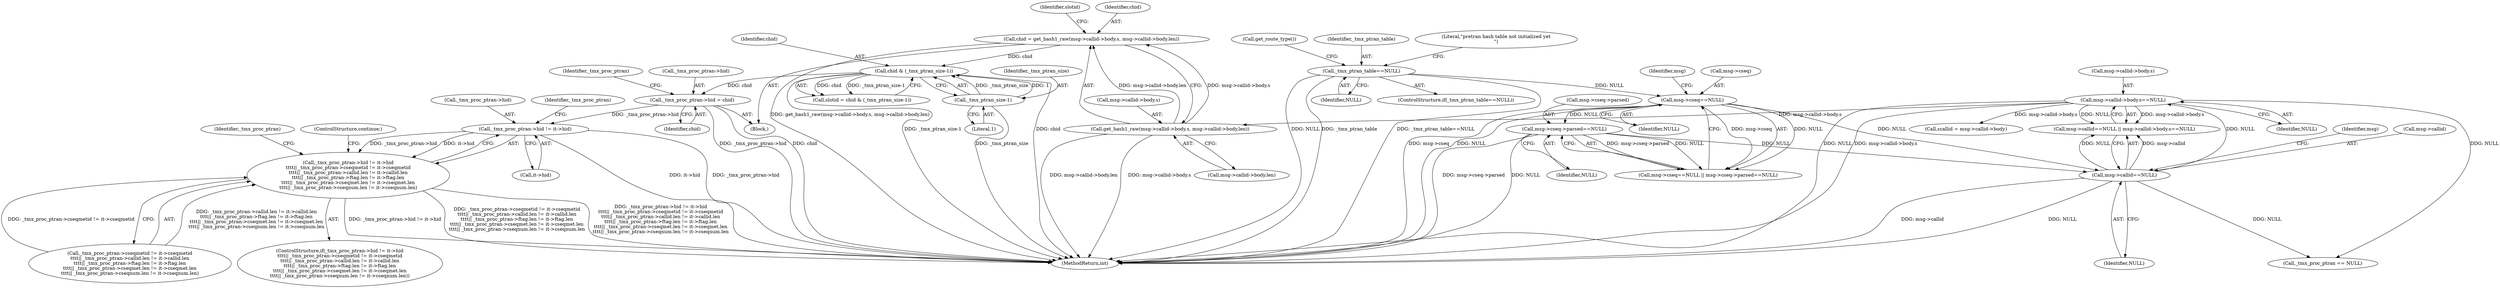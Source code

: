 digraph "0_kamailio_e1d8008a09d9390ebaf698abe8909e10dfec4097@pointer" {
"1000785" [label="(Call,_tmx_proc_ptran->hid != it->hid)"];
"1000465" [label="(Call,_tmx_proc_ptran->hid = chid)"];
"1000327" [label="(Call,chid & (_tmx_ptran_size-1))"];
"1000308" [label="(Call,chid = get_hash1_raw(msg->callid->body.s, msg->callid->body.len))"];
"1000310" [label="(Call,get_hash1_raw(msg->callid->body.s, msg->callid->body.len))"];
"1000249" [label="(Call,msg->callid->body.s==NULL)"];
"1000244" [label="(Call,msg->callid==NULL)"];
"1000172" [label="(Call,msg->cseq==NULL)"];
"1000118" [label="(Call,_tmx_ptran_table==NULL)"];
"1000177" [label="(Call,msg->cseq->parsed==NULL)"];
"1000329" [label="(Call,_tmx_ptran_size-1)"];
"1000784" [label="(Call,_tmx_proc_ptran->hid != it->hid\n\t\t\t\t|| _tmx_proc_ptran->cseqmetid != it->cseqmetid\n\t\t\t\t|| _tmx_proc_ptran->callid.len != it->callid.len\n\t\t\t\t|| _tmx_proc_ptran->ftag.len != it->ftag.len\n\t\t\t\t|| _tmx_proc_ptran->cseqmet.len != it->cseqmet.len\n\t\t\t\t|| _tmx_proc_ptran->cseqnum.len != it->cseqnum.len)"];
"1000118" [label="(Call,_tmx_ptran_table==NULL)"];
"1000328" [label="(Identifier,chid)"];
"1000178" [label="(Call,msg->cseq->parsed)"];
"1000271" [label="(Call,scallid = msg->callid->body)"];
"1000119" [label="(Identifier,_tmx_ptran_table)"];
"1000311" [label="(Call,msg->callid->body.s)"];
"1000783" [label="(ControlStructure,if(_tmx_proc_ptran->hid != it->hid\n\t\t\t\t|| _tmx_proc_ptran->cseqmetid != it->cseqmetid\n\t\t\t\t|| _tmx_proc_ptran->callid.len != it->callid.len\n\t\t\t\t|| _tmx_proc_ptran->ftag.len != it->ftag.len\n\t\t\t\t|| _tmx_proc_ptran->cseqmet.len != it->cseqmet.len\n\t\t\t\t|| _tmx_proc_ptran->cseqnum.len != it->cseqnum.len))"];
"1000469" [label="(Identifier,chid)"];
"1000249" [label="(Call,msg->callid->body.s==NULL)"];
"1000120" [label="(Identifier,NULL)"];
"1000117" [label="(ControlStructure,if(_tmx_ptran_table==NULL))"];
"1000331" [label="(Literal,1)"];
"1000318" [label="(Call,msg->callid->body.len)"];
"1000123" [label="(Literal,\"pretran hash table not initialized yet\n\")"];
"1000330" [label="(Identifier,_tmx_ptran_size)"];
"1000786" [label="(Call,_tmx_proc_ptran->hid)"];
"1001050" [label="(MethodReturn,int)"];
"1000329" [label="(Call,_tmx_ptran_size-1)"];
"1000326" [label="(Identifier,slotid)"];
"1000310" [label="(Call,get_hash1_raw(msg->callid->body.s, msg->callid->body.len))"];
"1000248" [label="(Identifier,NULL)"];
"1000253" [label="(Identifier,msg)"];
"1000309" [label="(Identifier,chid)"];
"1000465" [label="(Call,_tmx_proc_ptran->hid = chid)"];
"1000792" [label="(Call,_tmx_proc_ptran->cseqmetid != it->cseqmetid\n\t\t\t\t|| _tmx_proc_ptran->callid.len != it->callid.len\n\t\t\t\t|| _tmx_proc_ptran->ftag.len != it->ftag.len\n\t\t\t\t|| _tmx_proc_ptran->cseqmet.len != it->cseqmet.len\n\t\t\t\t|| _tmx_proc_ptran->cseqnum.len != it->cseqnum.len)"];
"1000245" [label="(Call,msg->callid)"];
"1000785" [label="(Call,_tmx_proc_ptran->hid != it->hid)"];
"1000243" [label="(Call,msg->callid==NULL || msg->callid->body.s==NULL)"];
"1000789" [label="(Call,it->hid)"];
"1000244" [label="(Call,msg->callid==NULL)"];
"1000853" [label="(Identifier,_tmx_proc_ptran)"];
"1000784" [label="(Call,_tmx_proc_ptran->hid != it->hid\n\t\t\t\t|| _tmx_proc_ptran->cseqmetid != it->cseqmetid\n\t\t\t\t|| _tmx_proc_ptran->callid.len != it->callid.len\n\t\t\t\t|| _tmx_proc_ptran->ftag.len != it->ftag.len\n\t\t\t\t|| _tmx_proc_ptran->cseqmet.len != it->cseqmet.len\n\t\t\t\t|| _tmx_proc_ptran->cseqnum.len != it->cseqnum.len)"];
"1000466" [label="(Call,_tmx_proc_ptran->hid)"];
"1000104" [label="(Block,)"];
"1000177" [label="(Call,msg->cseq->parsed==NULL)"];
"1000327" [label="(Call,chid & (_tmx_ptran_size-1))"];
"1000325" [label="(Call,slotid = chid & (_tmx_ptran_size-1))"];
"1000257" [label="(Identifier,NULL)"];
"1000180" [label="(Identifier,msg)"];
"1000847" [label="(ControlStructure,continue;)"];
"1000334" [label="(Call,_tmx_proc_ptran == NULL)"];
"1000795" [label="(Identifier,_tmx_proc_ptran)"];
"1000176" [label="(Identifier,NULL)"];
"1000472" [label="(Identifier,_tmx_proc_ptran)"];
"1000173" [label="(Call,msg->cseq)"];
"1000171" [label="(Call,msg->cseq==NULL || msg->cseq->parsed==NULL)"];
"1000250" [label="(Call,msg->callid->body.s)"];
"1000172" [label="(Call,msg->cseq==NULL)"];
"1000129" [label="(Call,get_route_type())"];
"1000183" [label="(Identifier,NULL)"];
"1000308" [label="(Call,chid = get_hash1_raw(msg->callid->body.s, msg->callid->body.len))"];
"1000785" -> "1000784"  [label="AST: "];
"1000785" -> "1000789"  [label="CFG: "];
"1000786" -> "1000785"  [label="AST: "];
"1000789" -> "1000785"  [label="AST: "];
"1000795" -> "1000785"  [label="CFG: "];
"1000784" -> "1000785"  [label="CFG: "];
"1000785" -> "1001050"  [label="DDG: it->hid"];
"1000785" -> "1001050"  [label="DDG: _tmx_proc_ptran->hid"];
"1000785" -> "1000784"  [label="DDG: _tmx_proc_ptran->hid"];
"1000785" -> "1000784"  [label="DDG: it->hid"];
"1000465" -> "1000785"  [label="DDG: _tmx_proc_ptran->hid"];
"1000465" -> "1000104"  [label="AST: "];
"1000465" -> "1000469"  [label="CFG: "];
"1000466" -> "1000465"  [label="AST: "];
"1000469" -> "1000465"  [label="AST: "];
"1000472" -> "1000465"  [label="CFG: "];
"1000465" -> "1001050"  [label="DDG: chid"];
"1000465" -> "1001050"  [label="DDG: _tmx_proc_ptran->hid"];
"1000327" -> "1000465"  [label="DDG: chid"];
"1000327" -> "1000325"  [label="AST: "];
"1000327" -> "1000329"  [label="CFG: "];
"1000328" -> "1000327"  [label="AST: "];
"1000329" -> "1000327"  [label="AST: "];
"1000325" -> "1000327"  [label="CFG: "];
"1000327" -> "1001050"  [label="DDG: chid"];
"1000327" -> "1001050"  [label="DDG: _tmx_ptran_size-1"];
"1000327" -> "1000325"  [label="DDG: chid"];
"1000327" -> "1000325"  [label="DDG: _tmx_ptran_size-1"];
"1000308" -> "1000327"  [label="DDG: chid"];
"1000329" -> "1000327"  [label="DDG: _tmx_ptran_size"];
"1000329" -> "1000327"  [label="DDG: 1"];
"1000308" -> "1000104"  [label="AST: "];
"1000308" -> "1000310"  [label="CFG: "];
"1000309" -> "1000308"  [label="AST: "];
"1000310" -> "1000308"  [label="AST: "];
"1000326" -> "1000308"  [label="CFG: "];
"1000308" -> "1001050"  [label="DDG: get_hash1_raw(msg->callid->body.s, msg->callid->body.len)"];
"1000310" -> "1000308"  [label="DDG: msg->callid->body.s"];
"1000310" -> "1000308"  [label="DDG: msg->callid->body.len"];
"1000310" -> "1000318"  [label="CFG: "];
"1000311" -> "1000310"  [label="AST: "];
"1000318" -> "1000310"  [label="AST: "];
"1000310" -> "1001050"  [label="DDG: msg->callid->body.len"];
"1000310" -> "1001050"  [label="DDG: msg->callid->body.s"];
"1000249" -> "1000310"  [label="DDG: msg->callid->body.s"];
"1000249" -> "1000243"  [label="AST: "];
"1000249" -> "1000257"  [label="CFG: "];
"1000250" -> "1000249"  [label="AST: "];
"1000257" -> "1000249"  [label="AST: "];
"1000243" -> "1000249"  [label="CFG: "];
"1000249" -> "1001050"  [label="DDG: NULL"];
"1000249" -> "1001050"  [label="DDG: msg->callid->body.s"];
"1000249" -> "1000243"  [label="DDG: msg->callid->body.s"];
"1000249" -> "1000243"  [label="DDG: NULL"];
"1000244" -> "1000249"  [label="DDG: NULL"];
"1000249" -> "1000271"  [label="DDG: msg->callid->body.s"];
"1000249" -> "1000334"  [label="DDG: NULL"];
"1000244" -> "1000243"  [label="AST: "];
"1000244" -> "1000248"  [label="CFG: "];
"1000245" -> "1000244"  [label="AST: "];
"1000248" -> "1000244"  [label="AST: "];
"1000253" -> "1000244"  [label="CFG: "];
"1000243" -> "1000244"  [label="CFG: "];
"1000244" -> "1001050"  [label="DDG: NULL"];
"1000244" -> "1001050"  [label="DDG: msg->callid"];
"1000244" -> "1000243"  [label="DDG: msg->callid"];
"1000244" -> "1000243"  [label="DDG: NULL"];
"1000172" -> "1000244"  [label="DDG: NULL"];
"1000177" -> "1000244"  [label="DDG: NULL"];
"1000244" -> "1000334"  [label="DDG: NULL"];
"1000172" -> "1000171"  [label="AST: "];
"1000172" -> "1000176"  [label="CFG: "];
"1000173" -> "1000172"  [label="AST: "];
"1000176" -> "1000172"  [label="AST: "];
"1000180" -> "1000172"  [label="CFG: "];
"1000171" -> "1000172"  [label="CFG: "];
"1000172" -> "1001050"  [label="DDG: NULL"];
"1000172" -> "1001050"  [label="DDG: msg->cseq"];
"1000172" -> "1000171"  [label="DDG: msg->cseq"];
"1000172" -> "1000171"  [label="DDG: NULL"];
"1000118" -> "1000172"  [label="DDG: NULL"];
"1000172" -> "1000177"  [label="DDG: NULL"];
"1000118" -> "1000117"  [label="AST: "];
"1000118" -> "1000120"  [label="CFG: "];
"1000119" -> "1000118"  [label="AST: "];
"1000120" -> "1000118"  [label="AST: "];
"1000123" -> "1000118"  [label="CFG: "];
"1000129" -> "1000118"  [label="CFG: "];
"1000118" -> "1001050"  [label="DDG: _tmx_ptran_table==NULL"];
"1000118" -> "1001050"  [label="DDG: NULL"];
"1000118" -> "1001050"  [label="DDG: _tmx_ptran_table"];
"1000177" -> "1000171"  [label="AST: "];
"1000177" -> "1000183"  [label="CFG: "];
"1000178" -> "1000177"  [label="AST: "];
"1000183" -> "1000177"  [label="AST: "];
"1000171" -> "1000177"  [label="CFG: "];
"1000177" -> "1001050"  [label="DDG: msg->cseq->parsed"];
"1000177" -> "1001050"  [label="DDG: NULL"];
"1000177" -> "1000171"  [label="DDG: msg->cseq->parsed"];
"1000177" -> "1000171"  [label="DDG: NULL"];
"1000329" -> "1000331"  [label="CFG: "];
"1000330" -> "1000329"  [label="AST: "];
"1000331" -> "1000329"  [label="AST: "];
"1000329" -> "1001050"  [label="DDG: _tmx_ptran_size"];
"1000784" -> "1000783"  [label="AST: "];
"1000784" -> "1000792"  [label="CFG: "];
"1000792" -> "1000784"  [label="AST: "];
"1000847" -> "1000784"  [label="CFG: "];
"1000853" -> "1000784"  [label="CFG: "];
"1000784" -> "1001050"  [label="DDG: _tmx_proc_ptran->hid != it->hid"];
"1000784" -> "1001050"  [label="DDG: _tmx_proc_ptran->cseqmetid != it->cseqmetid\n\t\t\t\t|| _tmx_proc_ptran->callid.len != it->callid.len\n\t\t\t\t|| _tmx_proc_ptran->ftag.len != it->ftag.len\n\t\t\t\t|| _tmx_proc_ptran->cseqmet.len != it->cseqmet.len\n\t\t\t\t|| _tmx_proc_ptran->cseqnum.len != it->cseqnum.len"];
"1000784" -> "1001050"  [label="DDG: _tmx_proc_ptran->hid != it->hid\n\t\t\t\t|| _tmx_proc_ptran->cseqmetid != it->cseqmetid\n\t\t\t\t|| _tmx_proc_ptran->callid.len != it->callid.len\n\t\t\t\t|| _tmx_proc_ptran->ftag.len != it->ftag.len\n\t\t\t\t|| _tmx_proc_ptran->cseqmet.len != it->cseqmet.len\n\t\t\t\t|| _tmx_proc_ptran->cseqnum.len != it->cseqnum.len"];
"1000792" -> "1000784"  [label="DDG: _tmx_proc_ptran->cseqmetid != it->cseqmetid"];
"1000792" -> "1000784"  [label="DDG: _tmx_proc_ptran->callid.len != it->callid.len\n\t\t\t\t|| _tmx_proc_ptran->ftag.len != it->ftag.len\n\t\t\t\t|| _tmx_proc_ptran->cseqmet.len != it->cseqmet.len\n\t\t\t\t|| _tmx_proc_ptran->cseqnum.len != it->cseqnum.len"];
}
